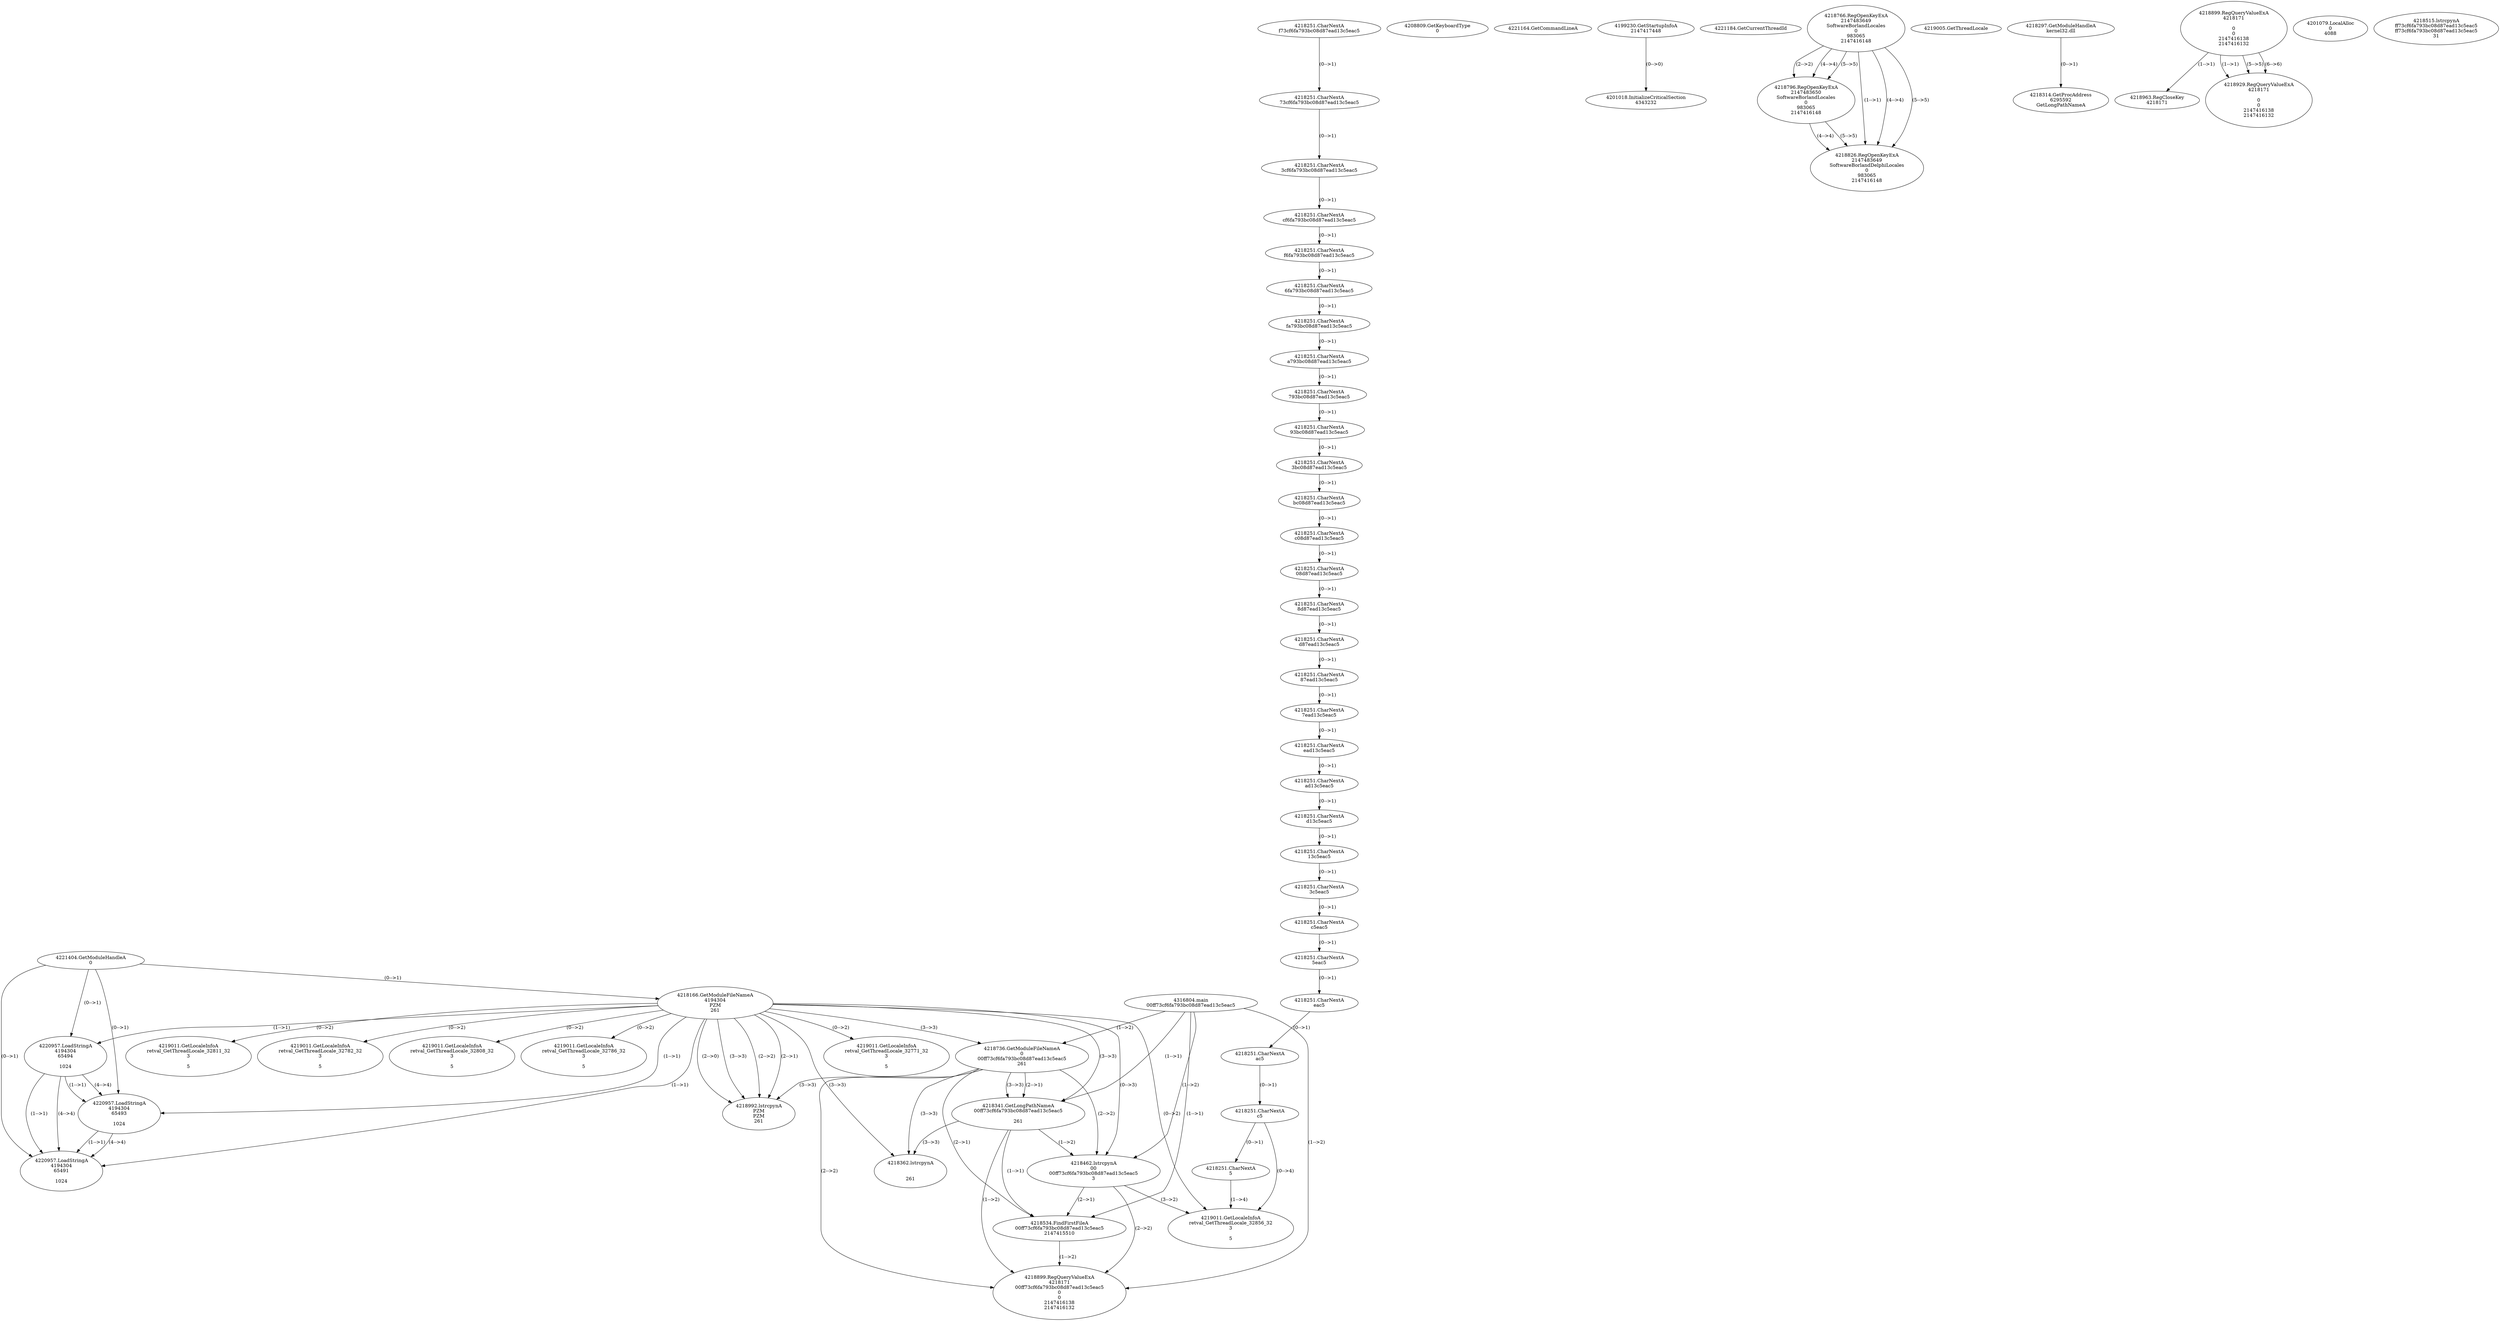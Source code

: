 // Global SCDG with merge call
digraph {
	0 [label="4316804.main
00ff73cf6fa793bc08d87ead13c5eac5"]
	1 [label="4221404.GetModuleHandleA
0"]
	2 [label="4208809.GetKeyboardType
0"]
	3 [label="4221164.GetCommandLineA
"]
	4 [label="4199230.GetStartupInfoA
2147417448"]
	5 [label="4221184.GetCurrentThreadId
"]
	6 [label="4218166.GetModuleFileNameA
4194304
PZM
261"]
	1 -> 6 [label="(0-->1)"]
	7 [label="4218736.GetModuleFileNameA
0
00ff73cf6fa793bc08d87ead13c5eac5
261"]
	0 -> 7 [label="(1-->2)"]
	6 -> 7 [label="(3-->3)"]
	8 [label="4218766.RegOpenKeyExA
2147483649
Software\Borland\Locales
0
983065
2147416148"]
	9 [label="4218796.RegOpenKeyExA
2147483650
Software\Borland\Locales
0
983065
2147416148"]
	8 -> 9 [label="(2-->2)"]
	8 -> 9 [label="(4-->4)"]
	8 -> 9 [label="(5-->5)"]
	10 [label="4218826.RegOpenKeyExA
2147483649
Software\Borland\Delphi\Locales
0
983065
2147416148"]
	8 -> 10 [label="(1-->1)"]
	8 -> 10 [label="(4-->4)"]
	9 -> 10 [label="(4-->4)"]
	8 -> 10 [label="(5-->5)"]
	9 -> 10 [label="(5-->5)"]
	11 [label="4218992.lstrcpynA
PZM
PZM
261"]
	6 -> 11 [label="(2-->1)"]
	6 -> 11 [label="(2-->2)"]
	6 -> 11 [label="(3-->3)"]
	7 -> 11 [label="(3-->3)"]
	6 -> 11 [label="(2-->0)"]
	12 [label="4219005.GetThreadLocale
"]
	13 [label="4219011.GetLocaleInfoA
retval_GetThreadLocale_32771_32
3

5"]
	6 -> 13 [label="(0-->2)"]
	14 [label="4220957.LoadStringA
4194304
65494

1024"]
	1 -> 14 [label="(0-->1)"]
	6 -> 14 [label="(1-->1)"]
	15 [label="4220957.LoadStringA
4194304
65493

1024"]
	1 -> 15 [label="(0-->1)"]
	6 -> 15 [label="(1-->1)"]
	14 -> 15 [label="(1-->1)"]
	14 -> 15 [label="(4-->4)"]
	16 [label="4218297.GetModuleHandleA
kernel32.dll"]
	17 [label="4218314.GetProcAddress
6295592
GetLongPathNameA"]
	16 -> 17 [label="(0-->1)"]
	18 [label="4218341.GetLongPathNameA
00ff73cf6fa793bc08d87ead13c5eac5

261"]
	0 -> 18 [label="(1-->1)"]
	7 -> 18 [label="(2-->1)"]
	6 -> 18 [label="(3-->3)"]
	7 -> 18 [label="(3-->3)"]
	19 [label="4218362.lstrcpynA


261"]
	6 -> 19 [label="(3-->3)"]
	7 -> 19 [label="(3-->3)"]
	18 -> 19 [label="(3-->3)"]
	20 [label="4218899.RegQueryValueExA
4218171

0
0
2147416138
2147416132"]
	21 [label="4218963.RegCloseKey
4218171"]
	20 -> 21 [label="(1-->1)"]
	22 [label="4219011.GetLocaleInfoA
retval_GetThreadLocale_32811_32
3

5"]
	6 -> 22 [label="(0-->2)"]
	23 [label="4220957.LoadStringA
4194304
65491

1024"]
	1 -> 23 [label="(0-->1)"]
	6 -> 23 [label="(1-->1)"]
	14 -> 23 [label="(1-->1)"]
	15 -> 23 [label="(1-->1)"]
	14 -> 23 [label="(4-->4)"]
	15 -> 23 [label="(4-->4)"]
	24 [label="4201018.InitializeCriticalSection
4343232"]
	4 -> 24 [label="(0-->0)"]
	25 [label="4201079.LocalAlloc
0
4088"]
	26 [label="4219011.GetLocaleInfoA
retval_GetThreadLocale_32782_32
3

5"]
	6 -> 26 [label="(0-->2)"]
	27 [label="4218929.RegQueryValueExA
4218171

0
0
2147416138
2147416132"]
	20 -> 27 [label="(1-->1)"]
	20 -> 27 [label="(5-->5)"]
	20 -> 27 [label="(6-->6)"]
	28 [label="4219011.GetLocaleInfoA
retval_GetThreadLocale_32808_32
3

5"]
	6 -> 28 [label="(0-->2)"]
	29 [label="4218462.lstrcpynA
00
00ff73cf6fa793bc08d87ead13c5eac5
3"]
	0 -> 29 [label="(1-->2)"]
	7 -> 29 [label="(2-->2)"]
	18 -> 29 [label="(1-->2)"]
	6 -> 29 [label="(0-->3)"]
	30 [label="4218251.CharNextA
f73cf6fa793bc08d87ead13c5eac5"]
	31 [label="4218251.CharNextA
73cf6fa793bc08d87ead13c5eac5"]
	30 -> 31 [label="(0-->1)"]
	32 [label="4218251.CharNextA
3cf6fa793bc08d87ead13c5eac5"]
	31 -> 32 [label="(0-->1)"]
	33 [label="4218251.CharNextA
cf6fa793bc08d87ead13c5eac5"]
	32 -> 33 [label="(0-->1)"]
	34 [label="4218251.CharNextA
f6fa793bc08d87ead13c5eac5"]
	33 -> 34 [label="(0-->1)"]
	35 [label="4218251.CharNextA
6fa793bc08d87ead13c5eac5"]
	34 -> 35 [label="(0-->1)"]
	36 [label="4218251.CharNextA
fa793bc08d87ead13c5eac5"]
	35 -> 36 [label="(0-->1)"]
	37 [label="4218251.CharNextA
a793bc08d87ead13c5eac5"]
	36 -> 37 [label="(0-->1)"]
	38 [label="4218251.CharNextA
793bc08d87ead13c5eac5"]
	37 -> 38 [label="(0-->1)"]
	39 [label="4218251.CharNextA
93bc08d87ead13c5eac5"]
	38 -> 39 [label="(0-->1)"]
	40 [label="4218251.CharNextA
3bc08d87ead13c5eac5"]
	39 -> 40 [label="(0-->1)"]
	41 [label="4218251.CharNextA
bc08d87ead13c5eac5"]
	40 -> 41 [label="(0-->1)"]
	42 [label="4218251.CharNextA
c08d87ead13c5eac5"]
	41 -> 42 [label="(0-->1)"]
	43 [label="4218251.CharNextA
08d87ead13c5eac5"]
	42 -> 43 [label="(0-->1)"]
	44 [label="4218251.CharNextA
8d87ead13c5eac5"]
	43 -> 44 [label="(0-->1)"]
	45 [label="4218251.CharNextA
d87ead13c5eac5"]
	44 -> 45 [label="(0-->1)"]
	46 [label="4218251.CharNextA
87ead13c5eac5"]
	45 -> 46 [label="(0-->1)"]
	47 [label="4218251.CharNextA
7ead13c5eac5"]
	46 -> 47 [label="(0-->1)"]
	48 [label="4218251.CharNextA
ead13c5eac5"]
	47 -> 48 [label="(0-->1)"]
	49 [label="4218251.CharNextA
ad13c5eac5"]
	48 -> 49 [label="(0-->1)"]
	50 [label="4218251.CharNextA
d13c5eac5"]
	49 -> 50 [label="(0-->1)"]
	51 [label="4218251.CharNextA
13c5eac5"]
	50 -> 51 [label="(0-->1)"]
	52 [label="4218251.CharNextA
3c5eac5"]
	51 -> 52 [label="(0-->1)"]
	53 [label="4218251.CharNextA
c5eac5"]
	52 -> 53 [label="(0-->1)"]
	54 [label="4218251.CharNextA
5eac5"]
	53 -> 54 [label="(0-->1)"]
	55 [label="4218251.CharNextA
eac5"]
	54 -> 55 [label="(0-->1)"]
	56 [label="4218251.CharNextA
ac5"]
	55 -> 56 [label="(0-->1)"]
	57 [label="4218251.CharNextA
c5"]
	56 -> 57 [label="(0-->1)"]
	58 [label="4218251.CharNextA
5"]
	57 -> 58 [label="(0-->1)"]
	59 [label="4218515.lstrcpynA
ff73cf6fa793bc08d87ead13c5eac5
ff73cf6fa793bc08d87ead13c5eac5
31"]
	60 [label="4218534.FindFirstFileA
00ff73cf6fa793bc08d87ead13c5eac5
2147415510"]
	0 -> 60 [label="(1-->1)"]
	7 -> 60 [label="(2-->1)"]
	18 -> 60 [label="(1-->1)"]
	29 -> 60 [label="(2-->1)"]
	61 [label="4218899.RegQueryValueExA
4218171
00ff73cf6fa793bc08d87ead13c5eac5
0
0
2147416138
2147416132"]
	0 -> 61 [label="(1-->2)"]
	7 -> 61 [label="(2-->2)"]
	18 -> 61 [label="(1-->2)"]
	29 -> 61 [label="(2-->2)"]
	60 -> 61 [label="(1-->2)"]
	62 [label="4219011.GetLocaleInfoA
retval_GetThreadLocale_32856_32
3

5"]
	6 -> 62 [label="(0-->2)"]
	29 -> 62 [label="(3-->2)"]
	57 -> 62 [label="(0-->4)"]
	58 -> 62 [label="(1-->4)"]
	63 [label="4219011.GetLocaleInfoA
retval_GetThreadLocale_32786_32
3

5"]
	6 -> 63 [label="(0-->2)"]
}
